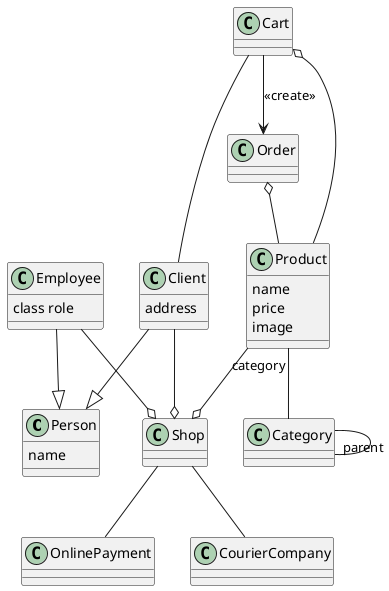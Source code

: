 @startuml

class Person{
    name
}

class Client{
    address
}

class Employee{
    class role
}

class Cart{

}

class Product{
    name
    price
    image 
}

class Order{}

class Category {}

class Shop{}

class OnlinePayment{

}

class CourierCompany{

}

Client --|> Person
Employee --|> Person
Cart -- Client
Cart o-- Product
Cart --> Order : <<create>>
Order o-- Product
Product "category" -- Category
Category -down- "parent" Category
Employee --o Shop
Client --o Shop
Product --o Shop
Shop -- OnlinePayment
Shop -- CourierCompany





@enduml